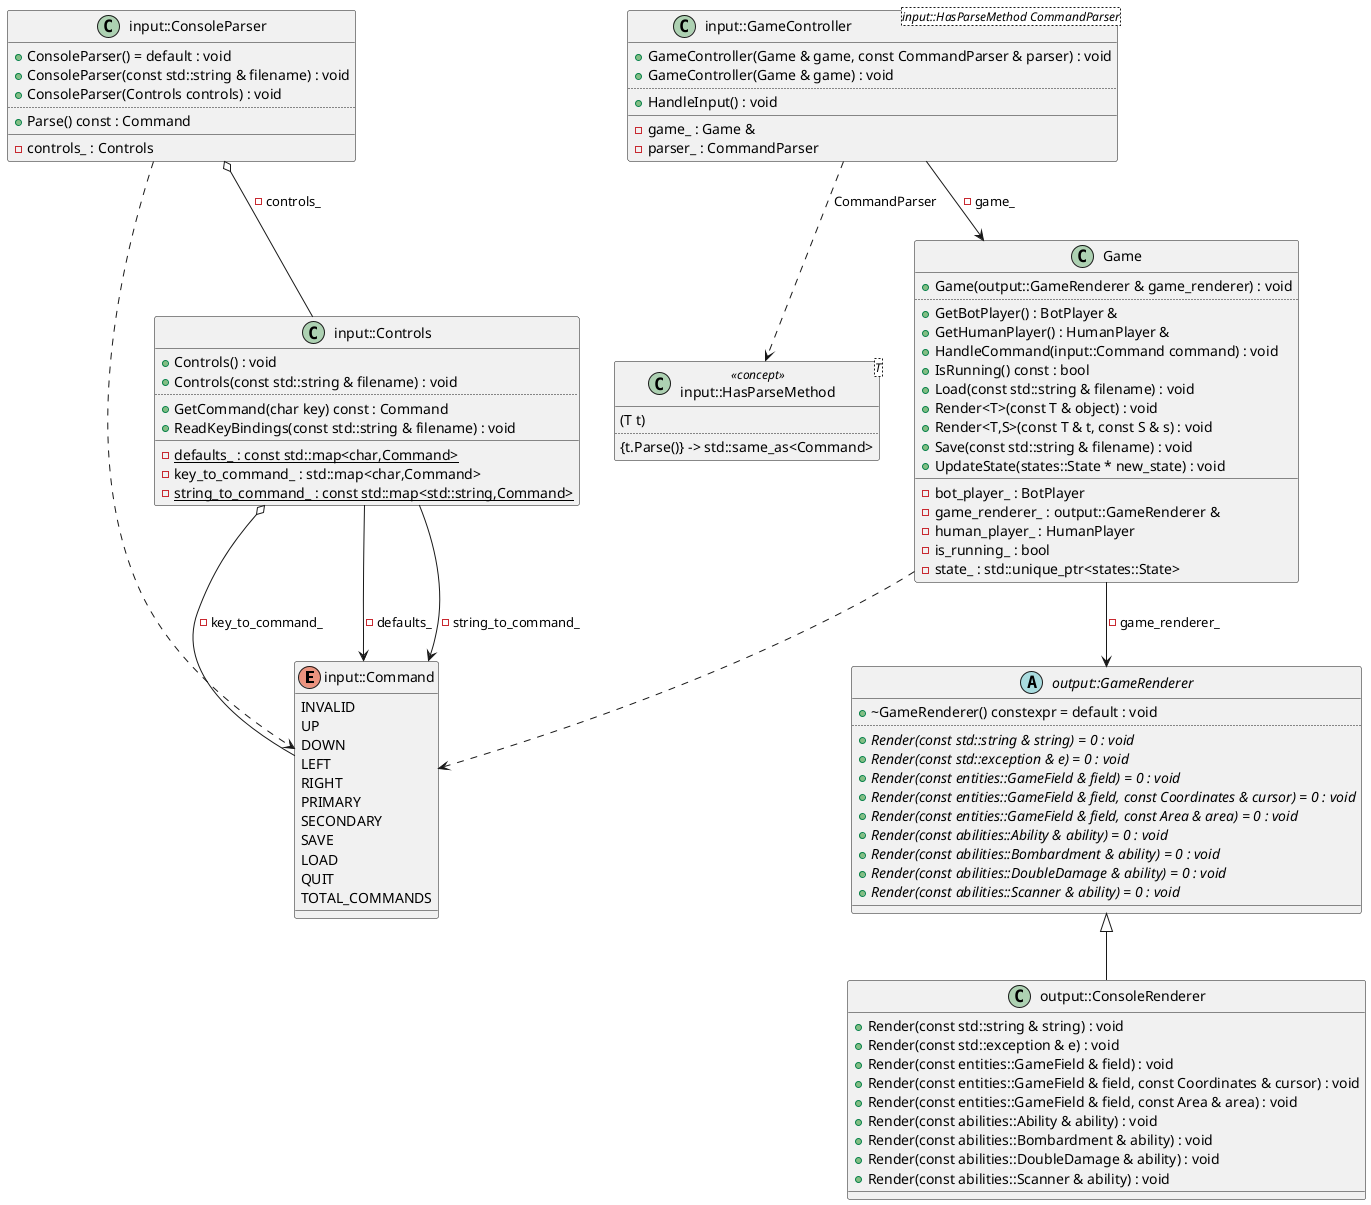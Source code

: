 @startuml
enum "input::Command" as C_0008407285054585442143
enum C_0008407285054585442143 {
INVALID
UP
DOWN
LEFT
RIGHT
PRIMARY
SECONDARY
SAVE
LOAD
QUIT
TOTAL_COMMANDS
}
class "input::Controls" as C_0017225230235595489251
class C_0017225230235595489251 {
+Controls() : void
+Controls(const std::string & filename) : void
..
+GetCommand(char key) const : Command
+ReadKeyBindings(const std::string & filename) : void
__
{static} -defaults_ : const std::map<char,Command>
-key_to_command_ : std::map<char,Command>
{static} -string_to_command_ : const std::map<std::string,Command>
}
class "input::ConsoleParser" as C_0012712922857029588653
class C_0012712922857029588653 {
+ConsoleParser() = default : void
+ConsoleParser(const std::string & filename) : void
+ConsoleParser(Controls controls) : void
..
+Parse() const : Command
__
-controls_ : Controls
}
class "input::HasParseMethod<T>" as C_0007944402605614631532
class C_0007944402605614631532 <<concept>> {
(T t)
..
{t.Parse()} -> std::same_as<Command>
}
class "input::GameController<input::HasParseMethod CommandParser>" as C_0001928390068135084108
class C_0001928390068135084108 {
+GameController(Game & game, const CommandParser & parser) : void
+GameController(Game & game) : void
..
+HandleInput() : void
__
-game_ : Game &
-parser_ : CommandParser
}
abstract "output::GameRenderer" as C_0012676902587451234810
abstract C_0012676902587451234810 {
+~GameRenderer() constexpr = default : void
..
{abstract} +Render(const std::string & string) = 0 : void
{abstract} +Render(const std::exception & e) = 0 : void
{abstract} +Render(const entities::GameField & field) = 0 : void
{abstract} +Render(const entities::GameField & field, const Coordinates & cursor) = 0 : void
{abstract} +Render(const entities::GameField & field, const Area & area) = 0 : void
{abstract} +Render(const abilities::Ability & ability) = 0 : void
{abstract} +Render(const abilities::Bombardment & ability) = 0 : void
{abstract} +Render(const abilities::DoubleDamage & ability) = 0 : void
{abstract} +Render(const abilities::Scanner & ability) = 0 : void
__
}
class "output::ConsoleRenderer" as C_0012619179724770317191
class C_0012619179724770317191 {
+Render(const std::string & string) : void
+Render(const std::exception & e) : void
+Render(const entities::GameField & field) : void
+Render(const entities::GameField & field, const Coordinates & cursor) : void
+Render(const entities::GameField & field, const Area & area) : void
+Render(const abilities::Ability & ability) : void
+Render(const abilities::Bombardment & ability) : void
+Render(const abilities::DoubleDamage & ability) : void
+Render(const abilities::Scanner & ability) : void
__
}
class "Game" as C_0017304172626563555845
class C_0017304172626563555845 {
+Game(output::GameRenderer & game_renderer) : void
..
+GetBotPlayer() : BotPlayer &
+GetHumanPlayer() : HumanPlayer &
+HandleCommand(input::Command command) : void
+IsRunning() const : bool
+Load(const std::string & filename) : void
+Render<T>(const T & object) : void
+Render<T,S>(const T & t, const S & s) : void
+Save(const std::string & filename) : void
+UpdateState(states::State * new_state) : void
__
-bot_player_ : BotPlayer
-game_renderer_ : output::GameRenderer &
-human_player_ : HumanPlayer
-is_running_ : bool
-state_ : std::unique_ptr<states::State>
}
C_0017225230235595489251 o-- C_0008407285054585442143 : -key_to_command_
C_0017225230235595489251 --> C_0008407285054585442143 : -defaults_
C_0017225230235595489251 --> C_0008407285054585442143 : -string_to_command_
C_0012712922857029588653 ..> C_0008407285054585442143
C_0012712922857029588653 o-- C_0017225230235595489251 : -controls_
C_0001928390068135084108 ..> C_0007944402605614631532 : CommandParser
C_0001928390068135084108 --> C_0017304172626563555845 : -game_
C_0012676902587451234810 <|-- C_0012619179724770317191

C_0017304172626563555845 ..> C_0008407285054585442143
C_0017304172626563555845 --> C_0012676902587451234810 : -game_renderer_

'Generated with clang-uml, version 972dbea
'LLVM version Ubuntu clang version 19.1.1 (1ubuntu1)
@enduml
